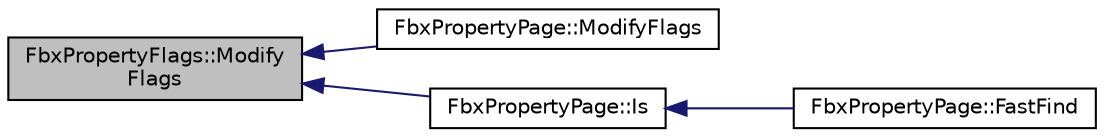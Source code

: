 digraph "FbxPropertyFlags::ModifyFlags"
{
  edge [fontname="Helvetica",fontsize="10",labelfontname="Helvetica",labelfontsize="10"];
  node [fontname="Helvetica",fontsize="10",shape=record];
  rankdir="LR";
  Node24 [label="FbxPropertyFlags::Modify\lFlags",height=0.2,width=0.4,color="black", fillcolor="grey75", style="filled", fontcolor="black"];
  Node24 -> Node25 [dir="back",color="midnightblue",fontsize="10",style="solid",fontname="Helvetica"];
  Node25 [label="FbxPropertyPage::ModifyFlags",height=0.2,width=0.4,color="black", fillcolor="white", style="filled",URL="$class_fbx_property_page.html#a74f788300f24f87da57f6e3d7cad5eea"];
  Node24 -> Node26 [dir="back",color="midnightblue",fontsize="10",style="solid",fontname="Helvetica"];
  Node26 [label="FbxPropertyPage::Is",height=0.2,width=0.4,color="black", fillcolor="white", style="filled",URL="$class_fbx_property_page.html#a8bc4d86023cb4e9d067e2d99c9911e7f"];
  Node26 -> Node27 [dir="back",color="midnightblue",fontsize="10",style="solid",fontname="Helvetica"];
  Node27 [label="FbxPropertyPage::FastFind",height=0.2,width=0.4,color="black", fillcolor="white", style="filled",URL="$class_fbx_property_page.html#a613c04018ba60d91fa1a987070035491"];
}
